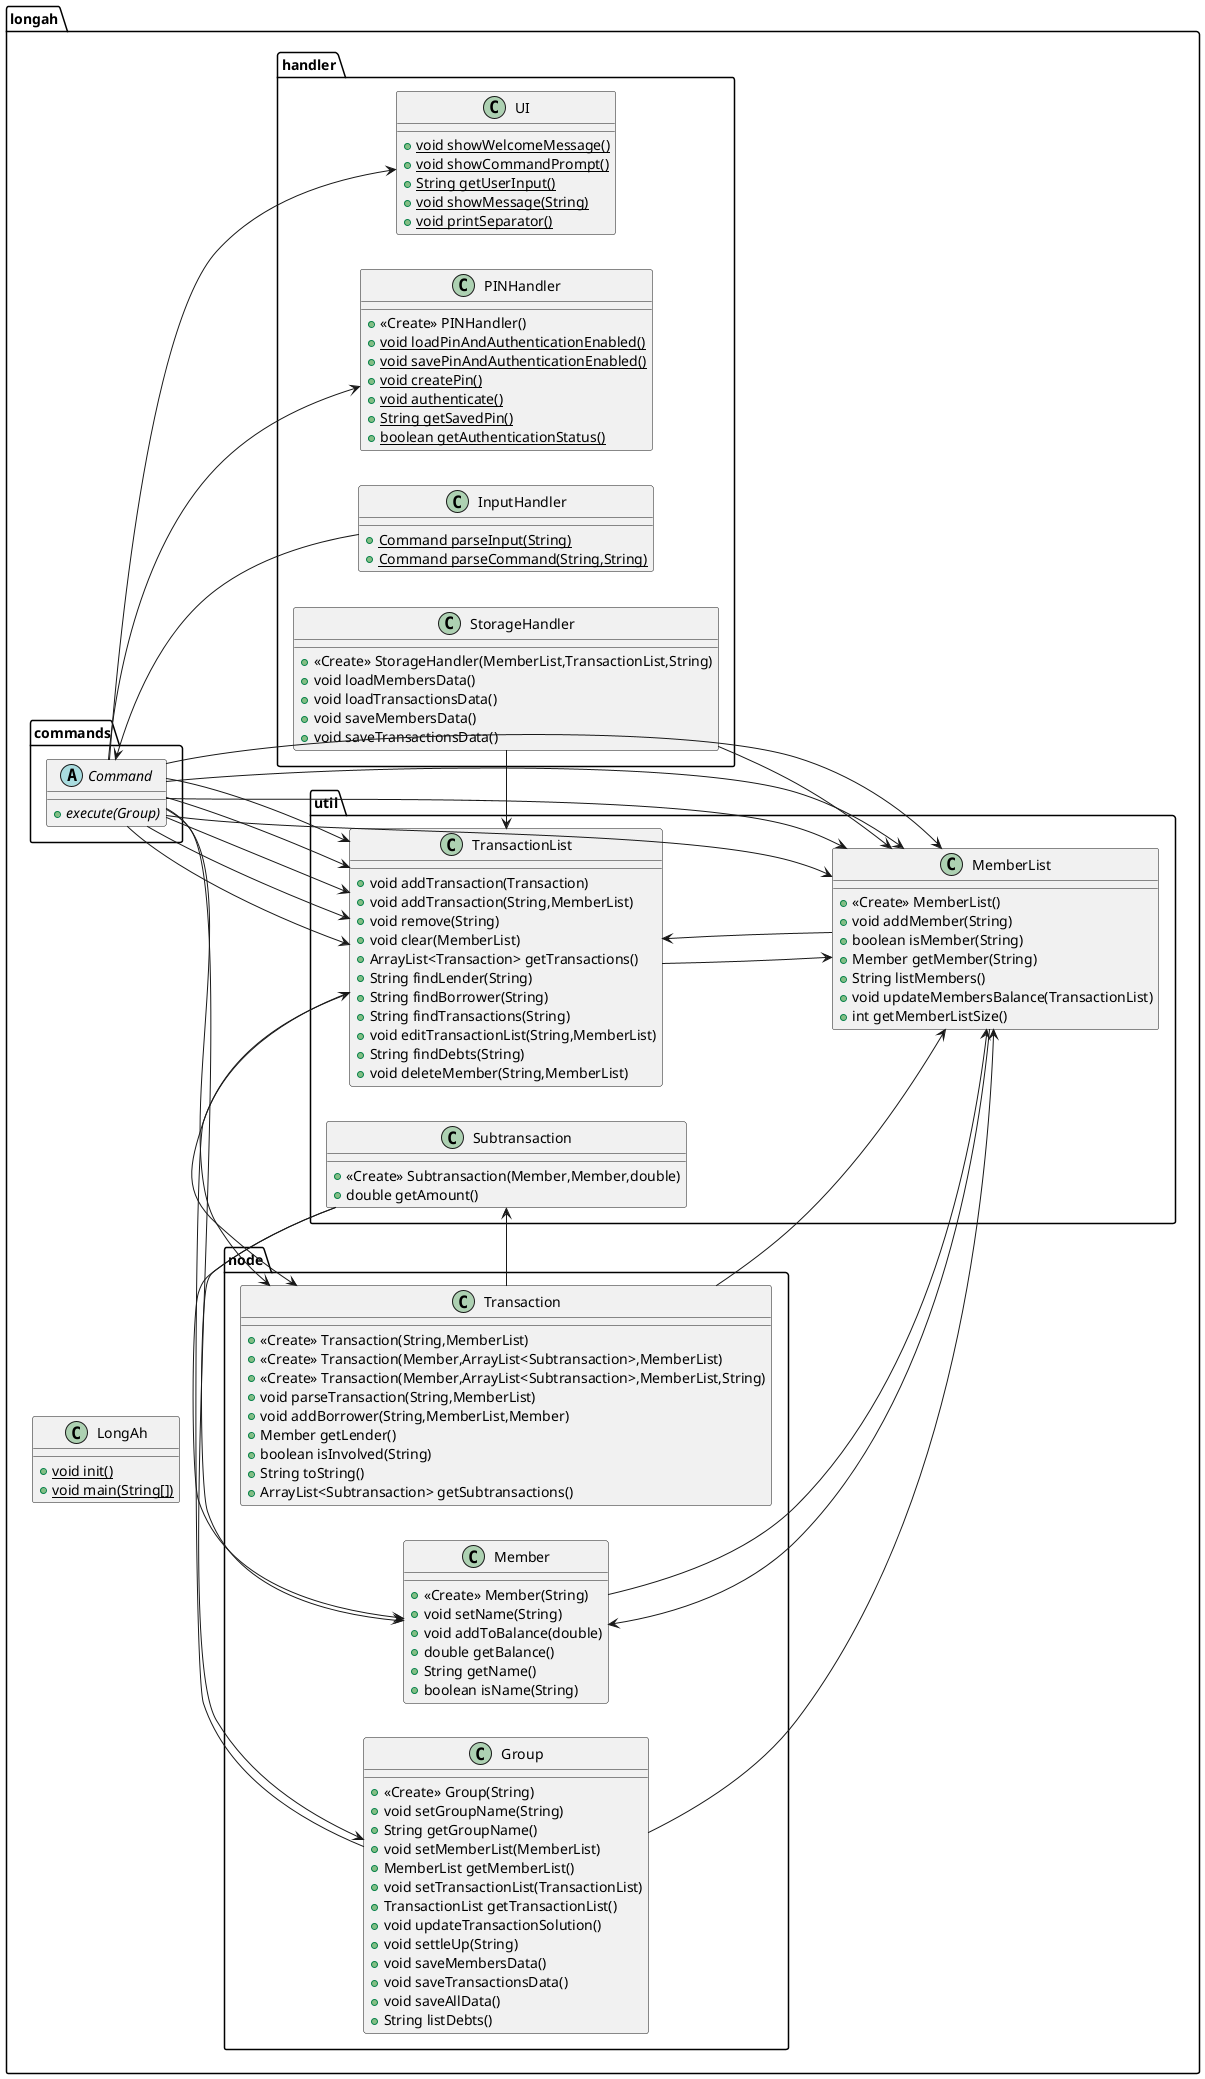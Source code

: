 @startuml
left to right direction

abstract class longah.commands.Command {
+ {abstract} execute(Group)
}

class longah.node.Transaction {
+ <<Create>> Transaction(String,MemberList)
+ <<Create>> Transaction(Member,ArrayList<Subtransaction>,MemberList)
+ <<Create>> Transaction(Member,ArrayList<Subtransaction>,MemberList,String)
+ void parseTransaction(String,MemberList)
+ void addBorrower(String,MemberList,Member)
+ Member getLender()
+ boolean isInvolved(String)
+ String toString()
+ ArrayList<Subtransaction> getSubtransactions()
}

class longah.util.TransactionList {
+ void addTransaction(Transaction)
+ void addTransaction(String,MemberList)
+ void remove(String)
+ void clear(MemberList)
+ ArrayList<Transaction> getTransactions()
+ String findLender(String)
+ String findBorrower(String)
+ String findTransactions(String)
+ void editTransactionList(String,MemberList)
+ String findDebts(String)
+ void deleteMember(String,MemberList)
}

class longah.util.MemberList {
+ <<Create>> MemberList()
+ void addMember(String)
+ boolean isMember(String)
+ Member getMember(String)
+ String listMembers()
+ void updateMembersBalance(TransactionList)
+ int getMemberListSize()
}

class longah.util.Subtransaction {
+ <<Create>> Subtransaction(Member,Member,double)
+ double getAmount()
}

class longah.handler.UI {
+ {static} void showWelcomeMessage()
+ {static} void showCommandPrompt()
+ {static} String getUserInput()
+ {static} void showMessage(String)
+ {static} void printSeparator()
}

class longah.node.Member {
+ <<Create>> Member(String)
+ void setName(String)
+ void addToBalance(double)
+ double getBalance()
+ String getName()
+ boolean isName(String)
}

class longah.handler.PINHandler {
+ <<Create>> PINHandler()
+ {static} void loadPinAndAuthenticationEnabled()
+ {static} void savePinAndAuthenticationEnabled()
+ {static} void createPin()
+ {static} void authenticate()
+ {static} String getSavedPin()
+ {static} boolean getAuthenticationStatus()
}

class longah.LongAh {
+ {static} void init()
+ {static} void main(String[])
}

class longah.node.Group {
+ <<Create>> Group(String)
+ void setGroupName(String)
+ String getGroupName()
+ void setMemberList(MemberList)
+ MemberList getMemberList()
+ void setTransactionList(TransactionList)
+ TransactionList getTransactionList()
+ void updateTransactionSolution()
+ void settleUp(String)
+ void saveMembersData()
+ void saveTransactionsData()
+ void saveAllData()
+ String listDebts()
}

class longah.handler.InputHandler {
+ {static} Command parseInput(String)
+ {static} Command parseCommand(String,String)
}

class longah.handler.StorageHandler {
+ <<Create>> StorageHandler(MemberList,TransactionList,String)
+ void loadMembersData()
+ void loadTransactionsData()
+ void saveMembersData()
+ void saveTransactionsData()
}

longah.commands.Command --> longah.util.MemberList
longah.commands.Command --> longah.node.Transaction
longah.commands.Command --> longah.handler.UI
longah.commands.Command --> longah.util.MemberList
longah.commands.Command --> longah.util.MemberList
longah.commands.Command --> longah.util.TransactionList
longah.commands.Command --> longah.util.TransactionList
longah.commands.Command --> longah.util.TransactionList
longah.commands.Command --> longah.util.TransactionList
longah.commands.Command --> longah.handler.PINHandler
longah.commands.Command --> longah.node.Group
longah.commands.Command --> longah.util.TransactionList
longah.commands.Command --> longah.util.MemberList
longah.handler.InputHandler --> longah.commands.Command
longah.handler.StorageHandler --> longah.util.MemberList
longah.handler.StorageHandler --> longah.util.TransactionList
longah.node.Group --> longah.util.MemberList
longah.node.Group --> longah.util.TransactionList
longah.node.Member --> longah.util.MemberList
longah.node.Transaction --> longah.util.MemberList
longah.node.Transaction --> longah.util.Subtransaction
longah.util.MemberList --> longah.node.Member
longah.util.MemberList --> longah.util.TransactionList
longah.util.Subtransaction --> longah.node.Member
longah.util.Subtransaction --> longah.node.Member
longah.util.TransactionList --> longah.node.Transaction
longah.util.TransactionList --> longah.util.MemberList



@enduml
